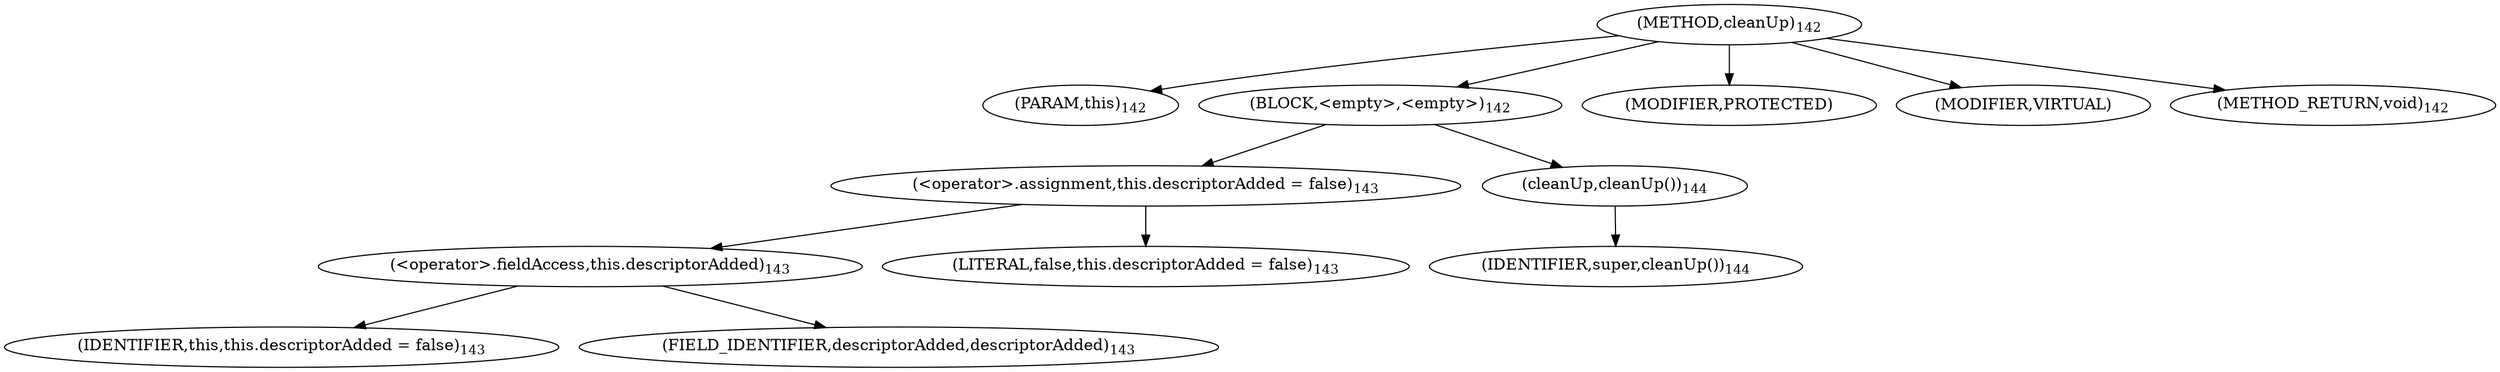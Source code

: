 digraph "cleanUp" {  
"216" [label = <(METHOD,cleanUp)<SUB>142</SUB>> ]
"217" [label = <(PARAM,this)<SUB>142</SUB>> ]
"218" [label = <(BLOCK,&lt;empty&gt;,&lt;empty&gt;)<SUB>142</SUB>> ]
"219" [label = <(&lt;operator&gt;.assignment,this.descriptorAdded = false)<SUB>143</SUB>> ]
"220" [label = <(&lt;operator&gt;.fieldAccess,this.descriptorAdded)<SUB>143</SUB>> ]
"221" [label = <(IDENTIFIER,this,this.descriptorAdded = false)<SUB>143</SUB>> ]
"222" [label = <(FIELD_IDENTIFIER,descriptorAdded,descriptorAdded)<SUB>143</SUB>> ]
"223" [label = <(LITERAL,false,this.descriptorAdded = false)<SUB>143</SUB>> ]
"224" [label = <(cleanUp,cleanUp())<SUB>144</SUB>> ]
"225" [label = <(IDENTIFIER,super,cleanUp())<SUB>144</SUB>> ]
"226" [label = <(MODIFIER,PROTECTED)> ]
"227" [label = <(MODIFIER,VIRTUAL)> ]
"228" [label = <(METHOD_RETURN,void)<SUB>142</SUB>> ]
  "216" -> "217" 
  "216" -> "218" 
  "216" -> "226" 
  "216" -> "227" 
  "216" -> "228" 
  "218" -> "219" 
  "218" -> "224" 
  "219" -> "220" 
  "219" -> "223" 
  "220" -> "221" 
  "220" -> "222" 
  "224" -> "225" 
}
